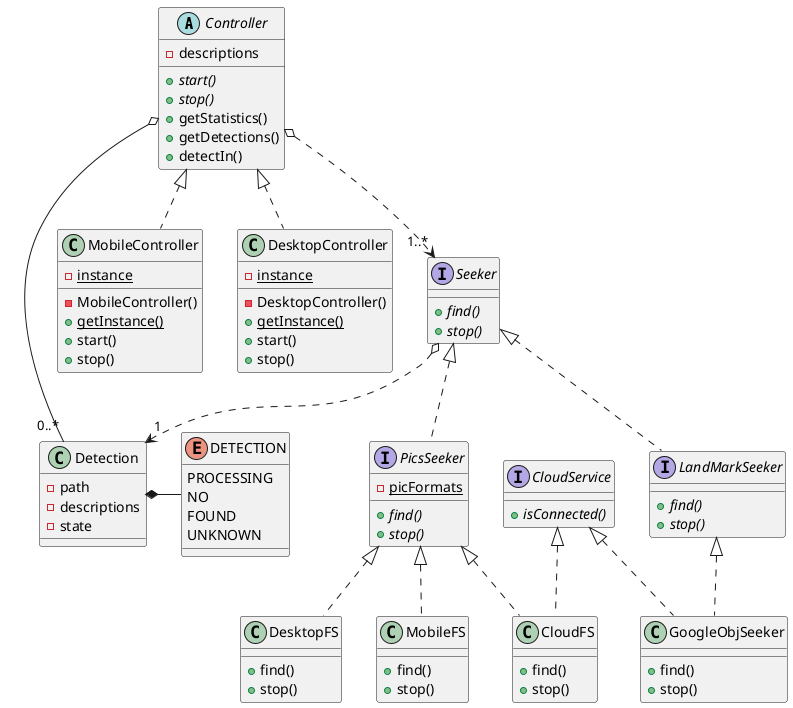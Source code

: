 @startuml

abstract class Controller {
  -descriptions
  {abstract}+start()
  {abstract}+stop()
  +getStatistics()
  +getDetections()
  +detectIn()
}

class MobileController {
  {static} -instance
  -MobileController()
  {static} +getInstance()
  +start()
  +stop()
}

class DesktopController {
  {static} -instance
  -DesktopController()
  {static} +getInstance()
  +start()
  +stop()
}


class Detection {
  -path
  -descriptions
  -state
}


Controller o- "0..*" Detection
Detection *- DETECTION
Seeker o..> "1" Detection
Controller o..> "1..*" Seeker
Seeker <|.. PicsSeeker

enum DETECTION {
   PROCESSING
   NO
   FOUND
   UNKNOWN
}

interface Seeker {
  {abstract} +find()
  {abstract} +stop()
}

interface PicsSeeker {
  {static}-picFormats
  {abstract} +find()
  {abstract} +stop()
}


Controller <|.. MobileController
Controller <|.. DesktopController
PicsSeeker <|.. DesktopFS
PicsSeeker <|.. MobileFS
PicsSeeker <|.. CloudFS
CloudService <|.. CloudFS

class DesktopFS {
   +find()
   +stop()
}

class MobileFS {
   +find()
   +stop()
}

class CloudFS {
   +find()
   +stop()
}


Seeker <|.. LandMarkSeeker
LandMarkSeeker <|.. GoogleObjSeeker
CloudService <|.. GoogleObjSeeker

interface LandMarkSeeker {
   {abstract} +find()
   {abstract} +stop()
}

class GoogleObjSeeker {
   +find()
   +stop()
}


interface CloudService {
  {abstract} +isConnected()
}

@enduml